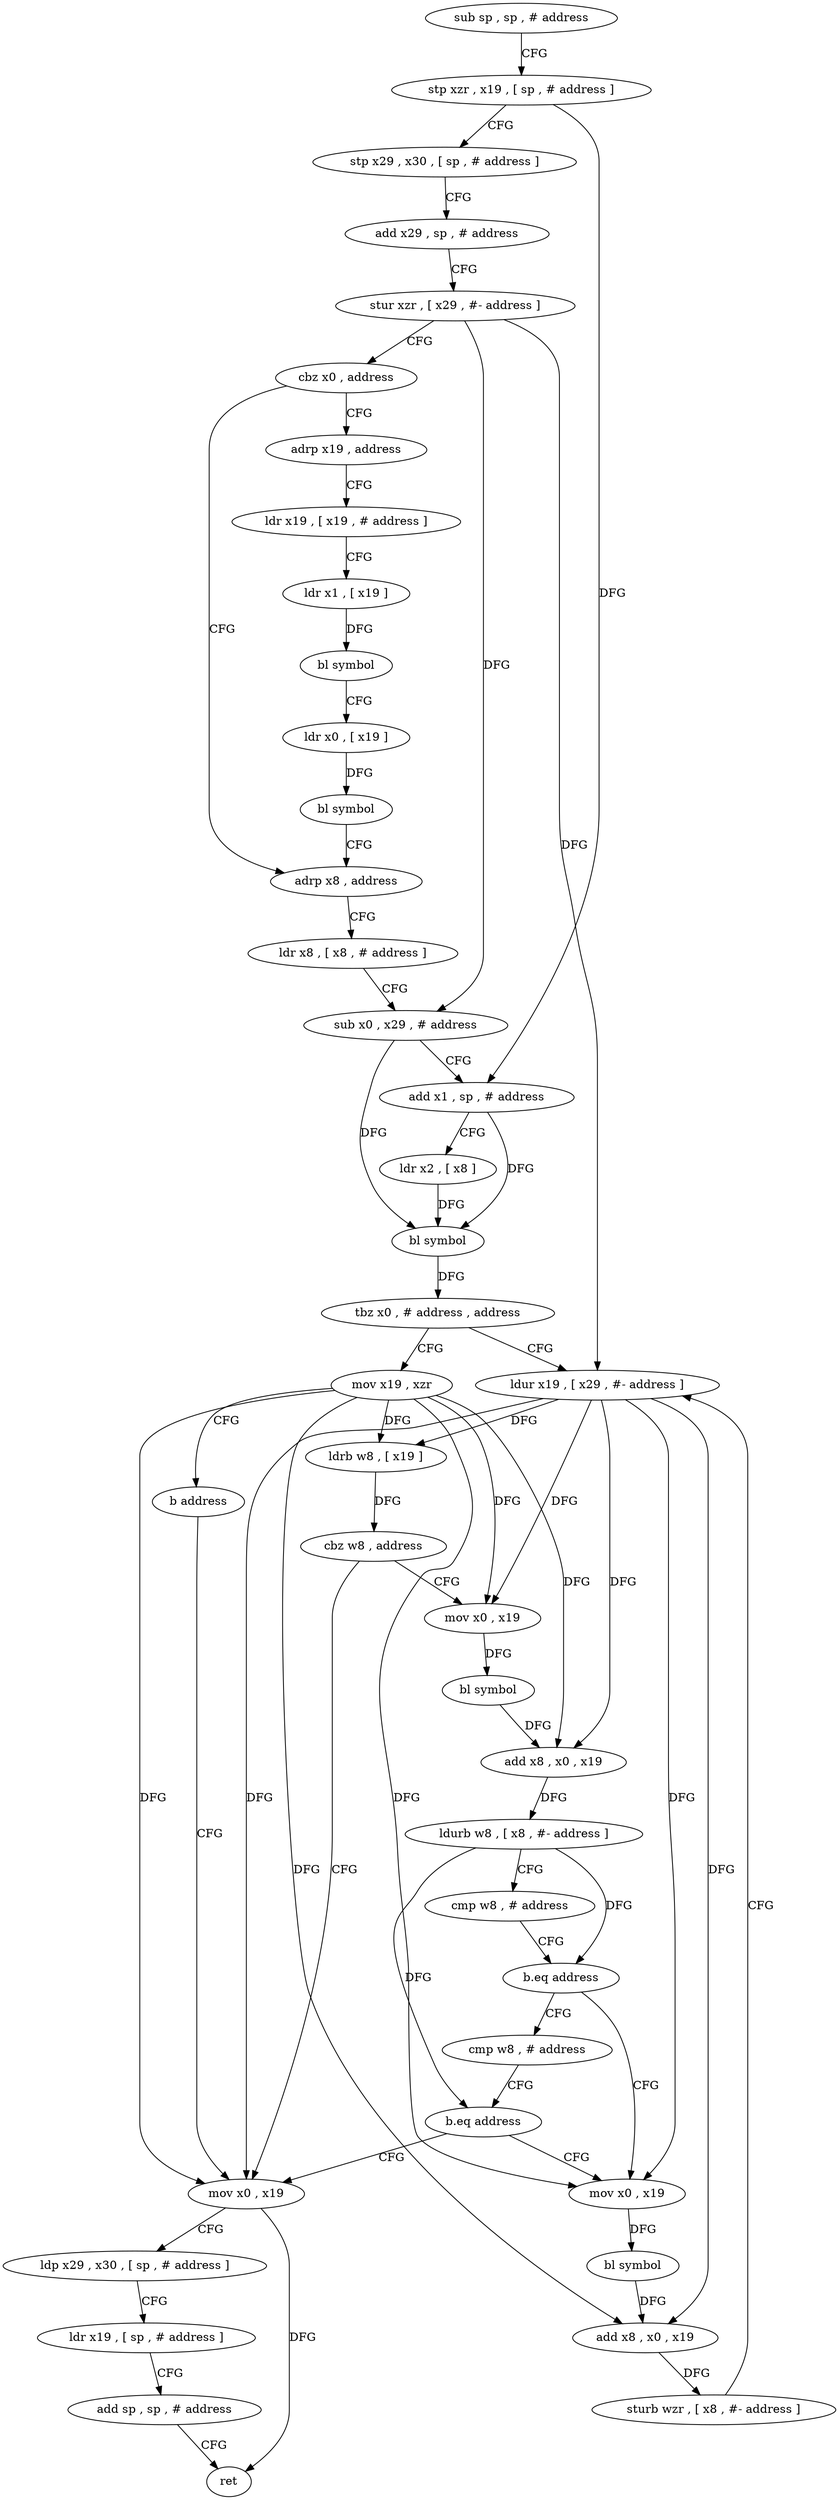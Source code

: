 digraph "func" {
"4229720" [label = "sub sp , sp , # address" ]
"4229724" [label = "stp xzr , x19 , [ sp , # address ]" ]
"4229728" [label = "stp x29 , x30 , [ sp , # address ]" ]
"4229732" [label = "add x29 , sp , # address" ]
"4229736" [label = "stur xzr , [ x29 , #- address ]" ]
"4229740" [label = "cbz x0 , address" ]
"4229768" [label = "adrp x8 , address" ]
"4229744" [label = "adrp x19 , address" ]
"4229772" [label = "ldr x8 , [ x8 , # address ]" ]
"4229776" [label = "sub x0 , x29 , # address" ]
"4229780" [label = "add x1 , sp , # address" ]
"4229784" [label = "ldr x2 , [ x8 ]" ]
"4229788" [label = "bl symbol" ]
"4229792" [label = "tbz x0 , # address , address" ]
"4229820" [label = "ldur x19 , [ x29 , #- address ]" ]
"4229796" [label = "mov x19 , xzr" ]
"4229748" [label = "ldr x19 , [ x19 , # address ]" ]
"4229752" [label = "ldr x1 , [ x19 ]" ]
"4229756" [label = "bl symbol" ]
"4229760" [label = "ldr x0 , [ x19 ]" ]
"4229764" [label = "bl symbol" ]
"4229824" [label = "ldrb w8 , [ x19 ]" ]
"4229828" [label = "cbz w8 , address" ]
"4229864" [label = "mov x0 , x19" ]
"4229832" [label = "mov x0 , x19" ]
"4229800" [label = "b address" ]
"4229868" [label = "ldp x29 , x30 , [ sp , # address ]" ]
"4229872" [label = "ldr x19 , [ sp , # address ]" ]
"4229876" [label = "add sp , sp , # address" ]
"4229880" [label = "ret" ]
"4229836" [label = "bl symbol" ]
"4229840" [label = "add x8 , x0 , x19" ]
"4229844" [label = "ldurb w8 , [ x8 , #- address ]" ]
"4229848" [label = "cmp w8 , # address" ]
"4229852" [label = "b.eq address" ]
"4229804" [label = "mov x0 , x19" ]
"4229856" [label = "cmp w8 , # address" ]
"4229808" [label = "bl symbol" ]
"4229812" [label = "add x8 , x0 , x19" ]
"4229816" [label = "sturb wzr , [ x8 , #- address ]" ]
"4229860" [label = "b.eq address" ]
"4229720" -> "4229724" [ label = "CFG" ]
"4229724" -> "4229728" [ label = "CFG" ]
"4229724" -> "4229780" [ label = "DFG" ]
"4229728" -> "4229732" [ label = "CFG" ]
"4229732" -> "4229736" [ label = "CFG" ]
"4229736" -> "4229740" [ label = "CFG" ]
"4229736" -> "4229820" [ label = "DFG" ]
"4229736" -> "4229776" [ label = "DFG" ]
"4229740" -> "4229768" [ label = "CFG" ]
"4229740" -> "4229744" [ label = "CFG" ]
"4229768" -> "4229772" [ label = "CFG" ]
"4229744" -> "4229748" [ label = "CFG" ]
"4229772" -> "4229776" [ label = "CFG" ]
"4229776" -> "4229780" [ label = "CFG" ]
"4229776" -> "4229788" [ label = "DFG" ]
"4229780" -> "4229784" [ label = "CFG" ]
"4229780" -> "4229788" [ label = "DFG" ]
"4229784" -> "4229788" [ label = "DFG" ]
"4229788" -> "4229792" [ label = "DFG" ]
"4229792" -> "4229820" [ label = "CFG" ]
"4229792" -> "4229796" [ label = "CFG" ]
"4229820" -> "4229824" [ label = "DFG" ]
"4229820" -> "4229864" [ label = "DFG" ]
"4229820" -> "4229832" [ label = "DFG" ]
"4229820" -> "4229840" [ label = "DFG" ]
"4229820" -> "4229804" [ label = "DFG" ]
"4229820" -> "4229812" [ label = "DFG" ]
"4229796" -> "4229800" [ label = "CFG" ]
"4229796" -> "4229824" [ label = "DFG" ]
"4229796" -> "4229864" [ label = "DFG" ]
"4229796" -> "4229832" [ label = "DFG" ]
"4229796" -> "4229840" [ label = "DFG" ]
"4229796" -> "4229804" [ label = "DFG" ]
"4229796" -> "4229812" [ label = "DFG" ]
"4229748" -> "4229752" [ label = "CFG" ]
"4229752" -> "4229756" [ label = "DFG" ]
"4229756" -> "4229760" [ label = "CFG" ]
"4229760" -> "4229764" [ label = "DFG" ]
"4229764" -> "4229768" [ label = "CFG" ]
"4229824" -> "4229828" [ label = "DFG" ]
"4229828" -> "4229864" [ label = "CFG" ]
"4229828" -> "4229832" [ label = "CFG" ]
"4229864" -> "4229868" [ label = "CFG" ]
"4229864" -> "4229880" [ label = "DFG" ]
"4229832" -> "4229836" [ label = "DFG" ]
"4229800" -> "4229864" [ label = "CFG" ]
"4229868" -> "4229872" [ label = "CFG" ]
"4229872" -> "4229876" [ label = "CFG" ]
"4229876" -> "4229880" [ label = "CFG" ]
"4229836" -> "4229840" [ label = "DFG" ]
"4229840" -> "4229844" [ label = "DFG" ]
"4229844" -> "4229848" [ label = "CFG" ]
"4229844" -> "4229852" [ label = "DFG" ]
"4229844" -> "4229860" [ label = "DFG" ]
"4229848" -> "4229852" [ label = "CFG" ]
"4229852" -> "4229804" [ label = "CFG" ]
"4229852" -> "4229856" [ label = "CFG" ]
"4229804" -> "4229808" [ label = "DFG" ]
"4229856" -> "4229860" [ label = "CFG" ]
"4229808" -> "4229812" [ label = "DFG" ]
"4229812" -> "4229816" [ label = "DFG" ]
"4229816" -> "4229820" [ label = "CFG" ]
"4229860" -> "4229804" [ label = "CFG" ]
"4229860" -> "4229864" [ label = "CFG" ]
}
